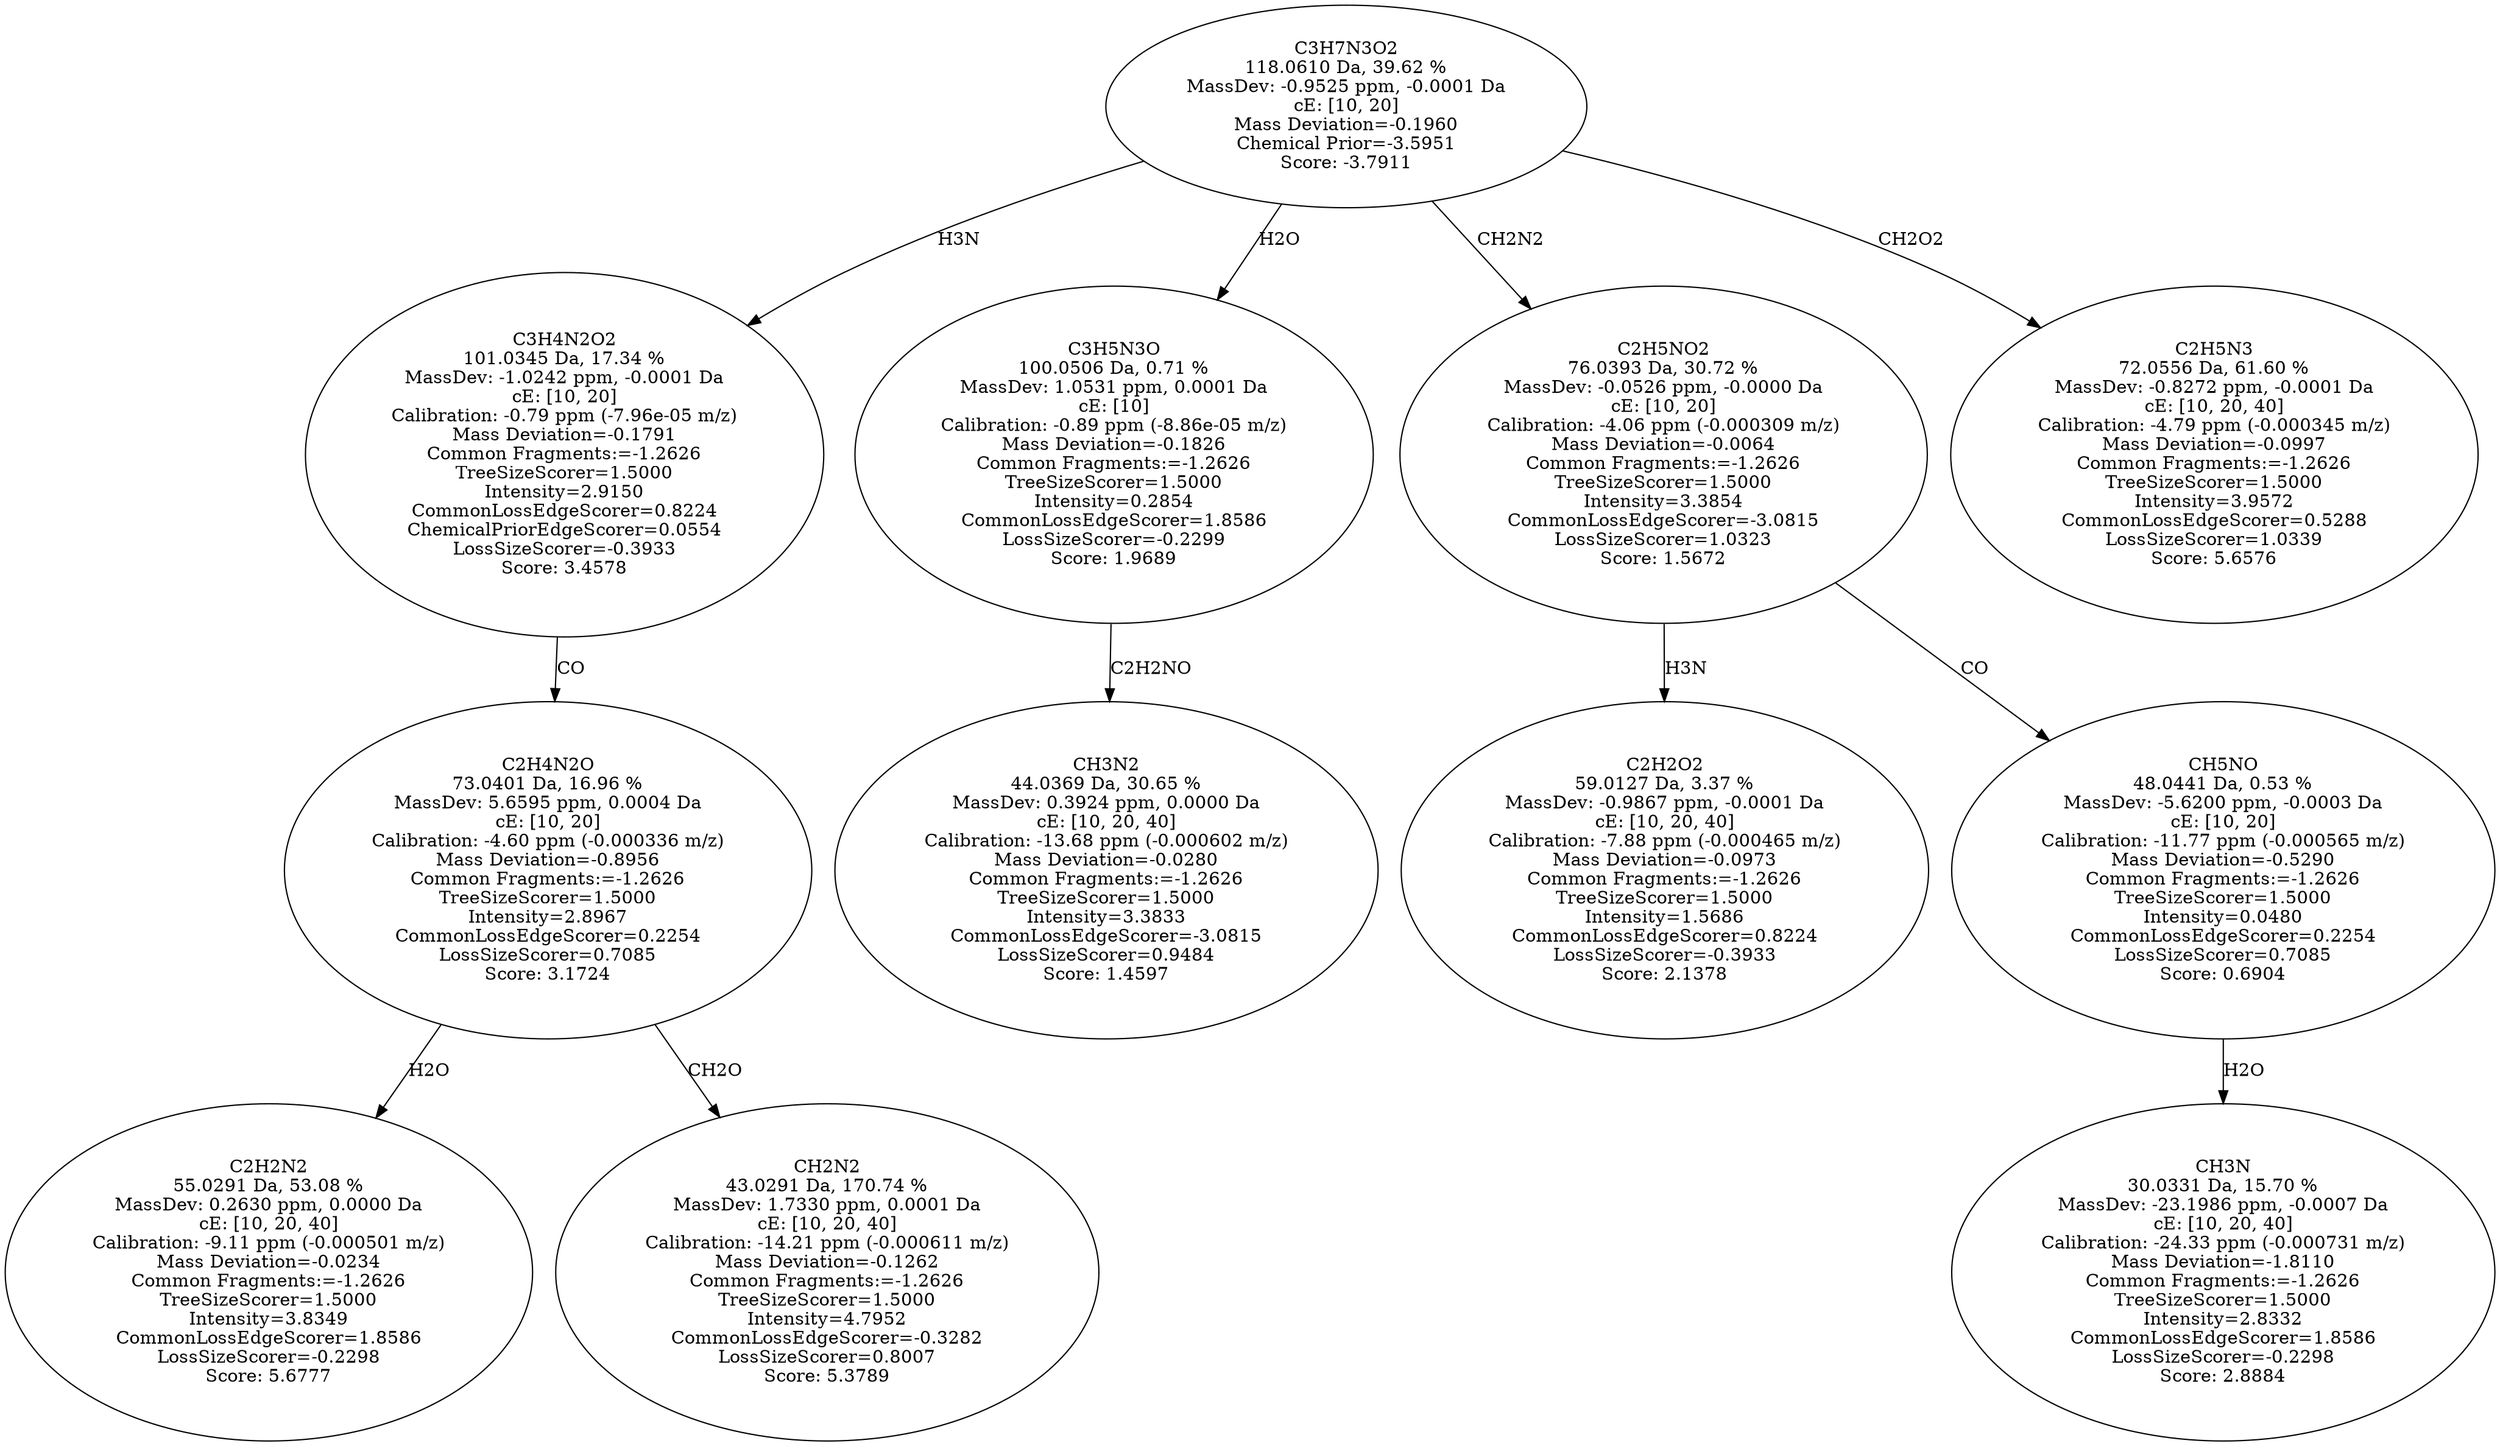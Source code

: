 strict digraph {
v1 [label="C2H2N2\n55.0291 Da, 53.08 %\nMassDev: 0.2630 ppm, 0.0000 Da\ncE: [10, 20, 40]\nCalibration: -9.11 ppm (-0.000501 m/z)\nMass Deviation=-0.0234\nCommon Fragments:=-1.2626\nTreeSizeScorer=1.5000\nIntensity=3.8349\nCommonLossEdgeScorer=1.8586\nLossSizeScorer=-0.2298\nScore: 5.6777"];
v2 [label="CH2N2\n43.0291 Da, 170.74 %\nMassDev: 1.7330 ppm, 0.0001 Da\ncE: [10, 20, 40]\nCalibration: -14.21 ppm (-0.000611 m/z)\nMass Deviation=-0.1262\nCommon Fragments:=-1.2626\nTreeSizeScorer=1.5000\nIntensity=4.7952\nCommonLossEdgeScorer=-0.3282\nLossSizeScorer=0.8007\nScore: 5.3789"];
v3 [label="C2H4N2O\n73.0401 Da, 16.96 %\nMassDev: 5.6595 ppm, 0.0004 Da\ncE: [10, 20]\nCalibration: -4.60 ppm (-0.000336 m/z)\nMass Deviation=-0.8956\nCommon Fragments:=-1.2626\nTreeSizeScorer=1.5000\nIntensity=2.8967\nCommonLossEdgeScorer=0.2254\nLossSizeScorer=0.7085\nScore: 3.1724"];
v4 [label="C3H4N2O2\n101.0345 Da, 17.34 %\nMassDev: -1.0242 ppm, -0.0001 Da\ncE: [10, 20]\nCalibration: -0.79 ppm (-7.96e-05 m/z)\nMass Deviation=-0.1791\nCommon Fragments:=-1.2626\nTreeSizeScorer=1.5000\nIntensity=2.9150\nCommonLossEdgeScorer=0.8224\nChemicalPriorEdgeScorer=0.0554\nLossSizeScorer=-0.3933\nScore: 3.4578"];
v5 [label="CH3N2\n44.0369 Da, 30.65 %\nMassDev: 0.3924 ppm, 0.0000 Da\ncE: [10, 20, 40]\nCalibration: -13.68 ppm (-0.000602 m/z)\nMass Deviation=-0.0280\nCommon Fragments:=-1.2626\nTreeSizeScorer=1.5000\nIntensity=3.3833\nCommonLossEdgeScorer=-3.0815\nLossSizeScorer=0.9484\nScore: 1.4597"];
v6 [label="C3H5N3O\n100.0506 Da, 0.71 %\nMassDev: 1.0531 ppm, 0.0001 Da\ncE: [10]\nCalibration: -0.89 ppm (-8.86e-05 m/z)\nMass Deviation=-0.1826\nCommon Fragments:=-1.2626\nTreeSizeScorer=1.5000\nIntensity=0.2854\nCommonLossEdgeScorer=1.8586\nLossSizeScorer=-0.2299\nScore: 1.9689"];
v7 [label="C2H2O2\n59.0127 Da, 3.37 %\nMassDev: -0.9867 ppm, -0.0001 Da\ncE: [10, 20, 40]\nCalibration: -7.88 ppm (-0.000465 m/z)\nMass Deviation=-0.0973\nCommon Fragments:=-1.2626\nTreeSizeScorer=1.5000\nIntensity=1.5686\nCommonLossEdgeScorer=0.8224\nLossSizeScorer=-0.3933\nScore: 2.1378"];
v8 [label="CH3N\n30.0331 Da, 15.70 %\nMassDev: -23.1986 ppm, -0.0007 Da\ncE: [10, 20, 40]\nCalibration: -24.33 ppm (-0.000731 m/z)\nMass Deviation=-1.8110\nCommon Fragments:=-1.2626\nTreeSizeScorer=1.5000\nIntensity=2.8332\nCommonLossEdgeScorer=1.8586\nLossSizeScorer=-0.2298\nScore: 2.8884"];
v9 [label="CH5NO\n48.0441 Da, 0.53 %\nMassDev: -5.6200 ppm, -0.0003 Da\ncE: [10, 20]\nCalibration: -11.77 ppm (-0.000565 m/z)\nMass Deviation=-0.5290\nCommon Fragments:=-1.2626\nTreeSizeScorer=1.5000\nIntensity=0.0480\nCommonLossEdgeScorer=0.2254\nLossSizeScorer=0.7085\nScore: 0.6904"];
v10 [label="C2H5NO2\n76.0393 Da, 30.72 %\nMassDev: -0.0526 ppm, -0.0000 Da\ncE: [10, 20]\nCalibration: -4.06 ppm (-0.000309 m/z)\nMass Deviation=-0.0064\nCommon Fragments:=-1.2626\nTreeSizeScorer=1.5000\nIntensity=3.3854\nCommonLossEdgeScorer=-3.0815\nLossSizeScorer=1.0323\nScore: 1.5672"];
v11 [label="C2H5N3\n72.0556 Da, 61.60 %\nMassDev: -0.8272 ppm, -0.0001 Da\ncE: [10, 20, 40]\nCalibration: -4.79 ppm (-0.000345 m/z)\nMass Deviation=-0.0997\nCommon Fragments:=-1.2626\nTreeSizeScorer=1.5000\nIntensity=3.9572\nCommonLossEdgeScorer=0.5288\nLossSizeScorer=1.0339\nScore: 5.6576"];
v12 [label="C3H7N3O2\n118.0610 Da, 39.62 %\nMassDev: -0.9525 ppm, -0.0001 Da\ncE: [10, 20]\nMass Deviation=-0.1960\nChemical Prior=-3.5951\nScore: -3.7911"];
v3 -> v1 [label="H2O"];
v3 -> v2 [label="CH2O"];
v4 -> v3 [label="CO"];
v12 -> v4 [label="H3N"];
v6 -> v5 [label="C2H2NO"];
v12 -> v6 [label="H2O"];
v10 -> v7 [label="H3N"];
v9 -> v8 [label="H2O"];
v10 -> v9 [label="CO"];
v12 -> v10 [label="CH2N2"];
v12 -> v11 [label="CH2O2"];
}
